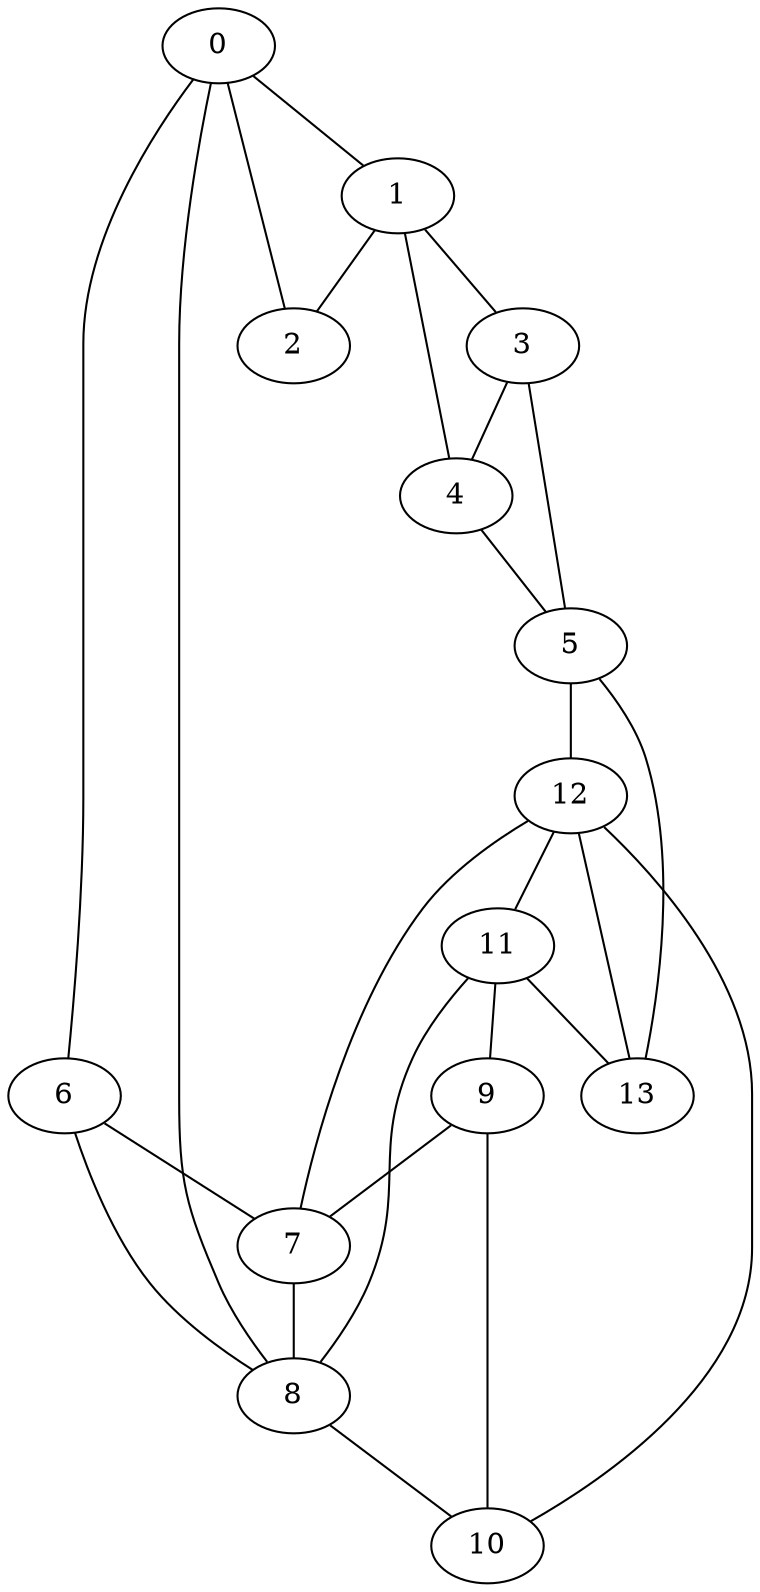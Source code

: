 graph G {
0;
1;
2;
3;
4;
5;
6;
7;
8;
9;
10;
11;
12;
13;

0--1 ;
0--2 ;
1--2 ;

1--3 ;
1--4 ;
3--4 ;
3--5 ;
4--5 ;


0--6 ;
0--8 ;
6--8 ;
6--7 ;

7--8 ;
8--10 ;
10--12 ;
12--11 ;
11--9 ;
9--7 ;
7--12 ;
8--11 ;
9--10 ;

5--12 ;
5--13 ;
12--13 ;
11--13 ;
}
